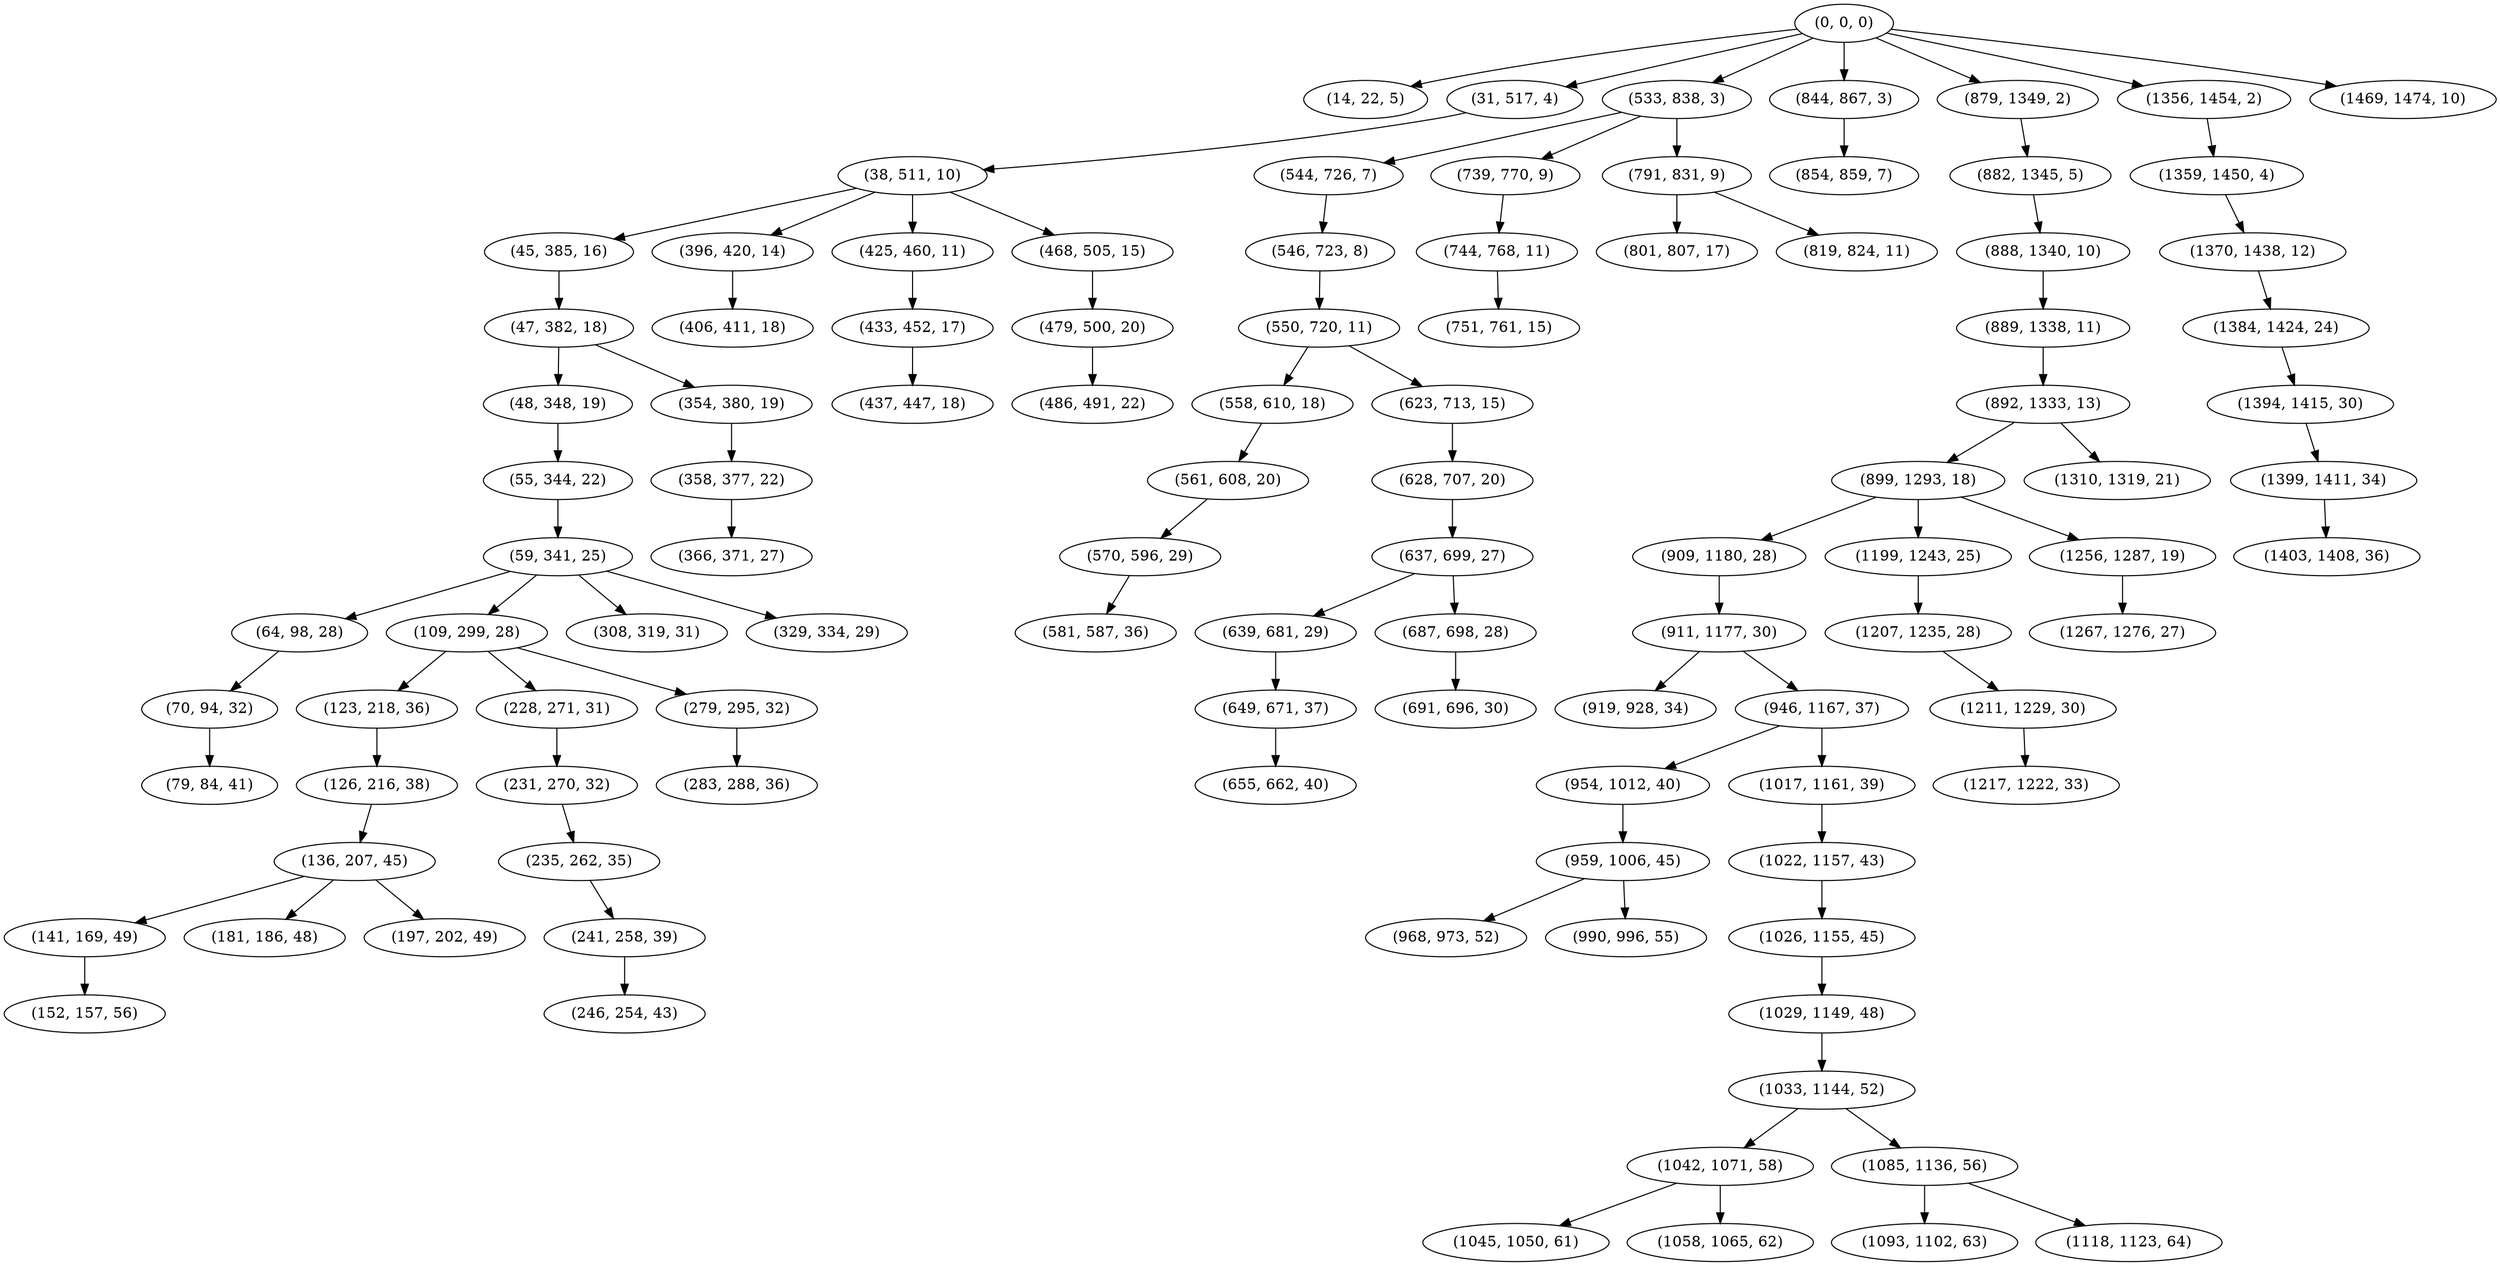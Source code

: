 digraph tree {
    "(0, 0, 0)";
    "(14, 22, 5)";
    "(31, 517, 4)";
    "(38, 511, 10)";
    "(45, 385, 16)";
    "(47, 382, 18)";
    "(48, 348, 19)";
    "(55, 344, 22)";
    "(59, 341, 25)";
    "(64, 98, 28)";
    "(70, 94, 32)";
    "(79, 84, 41)";
    "(109, 299, 28)";
    "(123, 218, 36)";
    "(126, 216, 38)";
    "(136, 207, 45)";
    "(141, 169, 49)";
    "(152, 157, 56)";
    "(181, 186, 48)";
    "(197, 202, 49)";
    "(228, 271, 31)";
    "(231, 270, 32)";
    "(235, 262, 35)";
    "(241, 258, 39)";
    "(246, 254, 43)";
    "(279, 295, 32)";
    "(283, 288, 36)";
    "(308, 319, 31)";
    "(329, 334, 29)";
    "(354, 380, 19)";
    "(358, 377, 22)";
    "(366, 371, 27)";
    "(396, 420, 14)";
    "(406, 411, 18)";
    "(425, 460, 11)";
    "(433, 452, 17)";
    "(437, 447, 18)";
    "(468, 505, 15)";
    "(479, 500, 20)";
    "(486, 491, 22)";
    "(533, 838, 3)";
    "(544, 726, 7)";
    "(546, 723, 8)";
    "(550, 720, 11)";
    "(558, 610, 18)";
    "(561, 608, 20)";
    "(570, 596, 29)";
    "(581, 587, 36)";
    "(623, 713, 15)";
    "(628, 707, 20)";
    "(637, 699, 27)";
    "(639, 681, 29)";
    "(649, 671, 37)";
    "(655, 662, 40)";
    "(687, 698, 28)";
    "(691, 696, 30)";
    "(739, 770, 9)";
    "(744, 768, 11)";
    "(751, 761, 15)";
    "(791, 831, 9)";
    "(801, 807, 17)";
    "(819, 824, 11)";
    "(844, 867, 3)";
    "(854, 859, 7)";
    "(879, 1349, 2)";
    "(882, 1345, 5)";
    "(888, 1340, 10)";
    "(889, 1338, 11)";
    "(892, 1333, 13)";
    "(899, 1293, 18)";
    "(909, 1180, 28)";
    "(911, 1177, 30)";
    "(919, 928, 34)";
    "(946, 1167, 37)";
    "(954, 1012, 40)";
    "(959, 1006, 45)";
    "(968, 973, 52)";
    "(990, 996, 55)";
    "(1017, 1161, 39)";
    "(1022, 1157, 43)";
    "(1026, 1155, 45)";
    "(1029, 1149, 48)";
    "(1033, 1144, 52)";
    "(1042, 1071, 58)";
    "(1045, 1050, 61)";
    "(1058, 1065, 62)";
    "(1085, 1136, 56)";
    "(1093, 1102, 63)";
    "(1118, 1123, 64)";
    "(1199, 1243, 25)";
    "(1207, 1235, 28)";
    "(1211, 1229, 30)";
    "(1217, 1222, 33)";
    "(1256, 1287, 19)";
    "(1267, 1276, 27)";
    "(1310, 1319, 21)";
    "(1356, 1454, 2)";
    "(1359, 1450, 4)";
    "(1370, 1438, 12)";
    "(1384, 1424, 24)";
    "(1394, 1415, 30)";
    "(1399, 1411, 34)";
    "(1403, 1408, 36)";
    "(1469, 1474, 10)";
    "(0, 0, 0)" -> "(14, 22, 5)";
    "(0, 0, 0)" -> "(31, 517, 4)";
    "(0, 0, 0)" -> "(533, 838, 3)";
    "(0, 0, 0)" -> "(844, 867, 3)";
    "(0, 0, 0)" -> "(879, 1349, 2)";
    "(0, 0, 0)" -> "(1356, 1454, 2)";
    "(0, 0, 0)" -> "(1469, 1474, 10)";
    "(31, 517, 4)" -> "(38, 511, 10)";
    "(38, 511, 10)" -> "(45, 385, 16)";
    "(38, 511, 10)" -> "(396, 420, 14)";
    "(38, 511, 10)" -> "(425, 460, 11)";
    "(38, 511, 10)" -> "(468, 505, 15)";
    "(45, 385, 16)" -> "(47, 382, 18)";
    "(47, 382, 18)" -> "(48, 348, 19)";
    "(47, 382, 18)" -> "(354, 380, 19)";
    "(48, 348, 19)" -> "(55, 344, 22)";
    "(55, 344, 22)" -> "(59, 341, 25)";
    "(59, 341, 25)" -> "(64, 98, 28)";
    "(59, 341, 25)" -> "(109, 299, 28)";
    "(59, 341, 25)" -> "(308, 319, 31)";
    "(59, 341, 25)" -> "(329, 334, 29)";
    "(64, 98, 28)" -> "(70, 94, 32)";
    "(70, 94, 32)" -> "(79, 84, 41)";
    "(109, 299, 28)" -> "(123, 218, 36)";
    "(109, 299, 28)" -> "(228, 271, 31)";
    "(109, 299, 28)" -> "(279, 295, 32)";
    "(123, 218, 36)" -> "(126, 216, 38)";
    "(126, 216, 38)" -> "(136, 207, 45)";
    "(136, 207, 45)" -> "(141, 169, 49)";
    "(136, 207, 45)" -> "(181, 186, 48)";
    "(136, 207, 45)" -> "(197, 202, 49)";
    "(141, 169, 49)" -> "(152, 157, 56)";
    "(228, 271, 31)" -> "(231, 270, 32)";
    "(231, 270, 32)" -> "(235, 262, 35)";
    "(235, 262, 35)" -> "(241, 258, 39)";
    "(241, 258, 39)" -> "(246, 254, 43)";
    "(279, 295, 32)" -> "(283, 288, 36)";
    "(354, 380, 19)" -> "(358, 377, 22)";
    "(358, 377, 22)" -> "(366, 371, 27)";
    "(396, 420, 14)" -> "(406, 411, 18)";
    "(425, 460, 11)" -> "(433, 452, 17)";
    "(433, 452, 17)" -> "(437, 447, 18)";
    "(468, 505, 15)" -> "(479, 500, 20)";
    "(479, 500, 20)" -> "(486, 491, 22)";
    "(533, 838, 3)" -> "(544, 726, 7)";
    "(533, 838, 3)" -> "(739, 770, 9)";
    "(533, 838, 3)" -> "(791, 831, 9)";
    "(544, 726, 7)" -> "(546, 723, 8)";
    "(546, 723, 8)" -> "(550, 720, 11)";
    "(550, 720, 11)" -> "(558, 610, 18)";
    "(550, 720, 11)" -> "(623, 713, 15)";
    "(558, 610, 18)" -> "(561, 608, 20)";
    "(561, 608, 20)" -> "(570, 596, 29)";
    "(570, 596, 29)" -> "(581, 587, 36)";
    "(623, 713, 15)" -> "(628, 707, 20)";
    "(628, 707, 20)" -> "(637, 699, 27)";
    "(637, 699, 27)" -> "(639, 681, 29)";
    "(637, 699, 27)" -> "(687, 698, 28)";
    "(639, 681, 29)" -> "(649, 671, 37)";
    "(649, 671, 37)" -> "(655, 662, 40)";
    "(687, 698, 28)" -> "(691, 696, 30)";
    "(739, 770, 9)" -> "(744, 768, 11)";
    "(744, 768, 11)" -> "(751, 761, 15)";
    "(791, 831, 9)" -> "(801, 807, 17)";
    "(791, 831, 9)" -> "(819, 824, 11)";
    "(844, 867, 3)" -> "(854, 859, 7)";
    "(879, 1349, 2)" -> "(882, 1345, 5)";
    "(882, 1345, 5)" -> "(888, 1340, 10)";
    "(888, 1340, 10)" -> "(889, 1338, 11)";
    "(889, 1338, 11)" -> "(892, 1333, 13)";
    "(892, 1333, 13)" -> "(899, 1293, 18)";
    "(892, 1333, 13)" -> "(1310, 1319, 21)";
    "(899, 1293, 18)" -> "(909, 1180, 28)";
    "(899, 1293, 18)" -> "(1199, 1243, 25)";
    "(899, 1293, 18)" -> "(1256, 1287, 19)";
    "(909, 1180, 28)" -> "(911, 1177, 30)";
    "(911, 1177, 30)" -> "(919, 928, 34)";
    "(911, 1177, 30)" -> "(946, 1167, 37)";
    "(946, 1167, 37)" -> "(954, 1012, 40)";
    "(946, 1167, 37)" -> "(1017, 1161, 39)";
    "(954, 1012, 40)" -> "(959, 1006, 45)";
    "(959, 1006, 45)" -> "(968, 973, 52)";
    "(959, 1006, 45)" -> "(990, 996, 55)";
    "(1017, 1161, 39)" -> "(1022, 1157, 43)";
    "(1022, 1157, 43)" -> "(1026, 1155, 45)";
    "(1026, 1155, 45)" -> "(1029, 1149, 48)";
    "(1029, 1149, 48)" -> "(1033, 1144, 52)";
    "(1033, 1144, 52)" -> "(1042, 1071, 58)";
    "(1033, 1144, 52)" -> "(1085, 1136, 56)";
    "(1042, 1071, 58)" -> "(1045, 1050, 61)";
    "(1042, 1071, 58)" -> "(1058, 1065, 62)";
    "(1085, 1136, 56)" -> "(1093, 1102, 63)";
    "(1085, 1136, 56)" -> "(1118, 1123, 64)";
    "(1199, 1243, 25)" -> "(1207, 1235, 28)";
    "(1207, 1235, 28)" -> "(1211, 1229, 30)";
    "(1211, 1229, 30)" -> "(1217, 1222, 33)";
    "(1256, 1287, 19)" -> "(1267, 1276, 27)";
    "(1356, 1454, 2)" -> "(1359, 1450, 4)";
    "(1359, 1450, 4)" -> "(1370, 1438, 12)";
    "(1370, 1438, 12)" -> "(1384, 1424, 24)";
    "(1384, 1424, 24)" -> "(1394, 1415, 30)";
    "(1394, 1415, 30)" -> "(1399, 1411, 34)";
    "(1399, 1411, 34)" -> "(1403, 1408, 36)";
}
